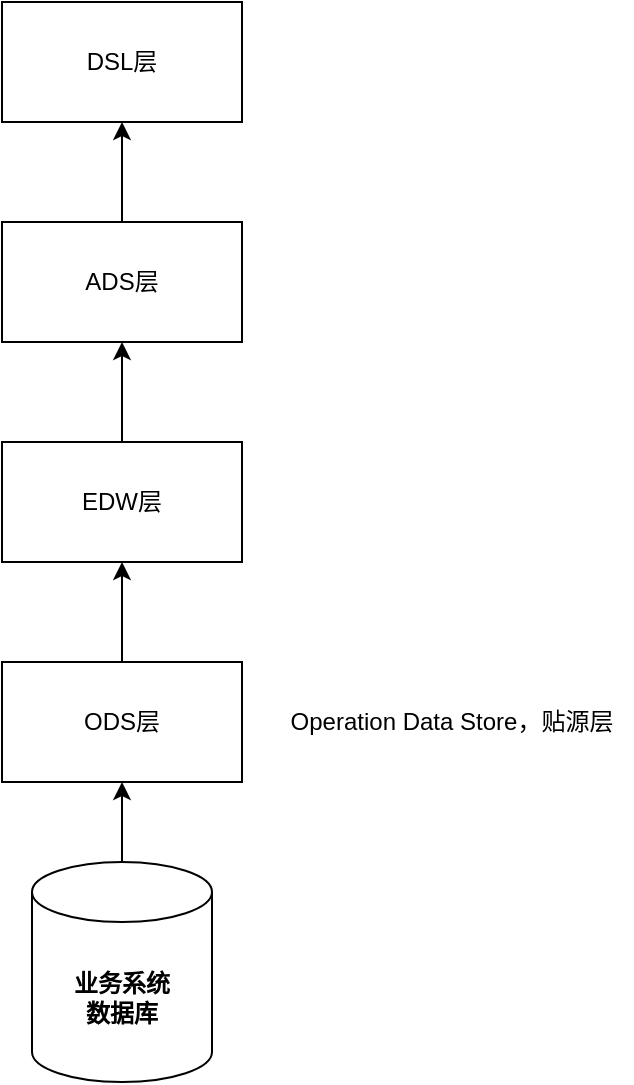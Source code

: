 <mxfile version="24.2.3" type="github">
  <diagram name="Page-1" id="j1ily-13pOXV_0wP2RHP">
    <mxGraphModel dx="1194" dy="756" grid="1" gridSize="10" guides="1" tooltips="1" connect="1" arrows="1" fold="1" page="1" pageScale="1" pageWidth="850" pageHeight="1100" math="0" shadow="0">
      <root>
        <mxCell id="0" />
        <mxCell id="1" parent="0" />
        <mxCell id="ZaP1nnSg_37Krj1BMkHy-4" style="edgeStyle=orthogonalEdgeStyle;rounded=0;orthogonalLoop=1;jettySize=auto;html=1;entryX=0.5;entryY=1;entryDx=0;entryDy=0;strokeWidth=1;" edge="1" parent="1" source="ZaP1nnSg_37Krj1BMkHy-1" target="ZaP1nnSg_37Krj1BMkHy-3">
          <mxGeometry relative="1" as="geometry" />
        </mxCell>
        <mxCell id="ZaP1nnSg_37Krj1BMkHy-1" value="&lt;b&gt;业务系统&lt;/b&gt;&lt;div&gt;&lt;b&gt;数据库&lt;/b&gt;&lt;/div&gt;" style="shape=cylinder3;whiteSpace=wrap;html=1;boundedLbl=1;backgroundOutline=1;size=15;" vertex="1" parent="1">
          <mxGeometry x="380" y="970" width="90" height="110" as="geometry" />
        </mxCell>
        <mxCell id="ZaP1nnSg_37Krj1BMkHy-6" style="edgeStyle=orthogonalEdgeStyle;rounded=0;orthogonalLoop=1;jettySize=auto;html=1;entryX=0.5;entryY=1;entryDx=0;entryDy=0;" edge="1" parent="1" source="ZaP1nnSg_37Krj1BMkHy-3" target="ZaP1nnSg_37Krj1BMkHy-5">
          <mxGeometry relative="1" as="geometry" />
        </mxCell>
        <mxCell id="ZaP1nnSg_37Krj1BMkHy-3" value="ODS层" style="rounded=0;whiteSpace=wrap;html=1;" vertex="1" parent="1">
          <mxGeometry x="365" y="870" width="120" height="60" as="geometry" />
        </mxCell>
        <mxCell id="ZaP1nnSg_37Krj1BMkHy-8" style="edgeStyle=orthogonalEdgeStyle;rounded=0;orthogonalLoop=1;jettySize=auto;html=1;" edge="1" parent="1" source="ZaP1nnSg_37Krj1BMkHy-5" target="ZaP1nnSg_37Krj1BMkHy-7">
          <mxGeometry relative="1" as="geometry" />
        </mxCell>
        <mxCell id="ZaP1nnSg_37Krj1BMkHy-5" value="EDW层" style="rounded=0;whiteSpace=wrap;html=1;" vertex="1" parent="1">
          <mxGeometry x="365" y="760" width="120" height="60" as="geometry" />
        </mxCell>
        <mxCell id="ZaP1nnSg_37Krj1BMkHy-10" style="edgeStyle=orthogonalEdgeStyle;rounded=0;orthogonalLoop=1;jettySize=auto;html=1;" edge="1" parent="1" source="ZaP1nnSg_37Krj1BMkHy-7" target="ZaP1nnSg_37Krj1BMkHy-9">
          <mxGeometry relative="1" as="geometry" />
        </mxCell>
        <mxCell id="ZaP1nnSg_37Krj1BMkHy-7" value="ADS层" style="rounded=0;whiteSpace=wrap;html=1;" vertex="1" parent="1">
          <mxGeometry x="365" y="650" width="120" height="60" as="geometry" />
        </mxCell>
        <mxCell id="ZaP1nnSg_37Krj1BMkHy-9" value="DSL层" style="rounded=0;whiteSpace=wrap;html=1;" vertex="1" parent="1">
          <mxGeometry x="365" y="540" width="120" height="60" as="geometry" />
        </mxCell>
        <mxCell id="ZaP1nnSg_37Krj1BMkHy-11" value="Operation Data Store，贴源层" style="text;html=1;align=center;verticalAlign=middle;whiteSpace=wrap;rounded=0;" vertex="1" parent="1">
          <mxGeometry x="500" y="875" width="180" height="50" as="geometry" />
        </mxCell>
      </root>
    </mxGraphModel>
  </diagram>
</mxfile>
